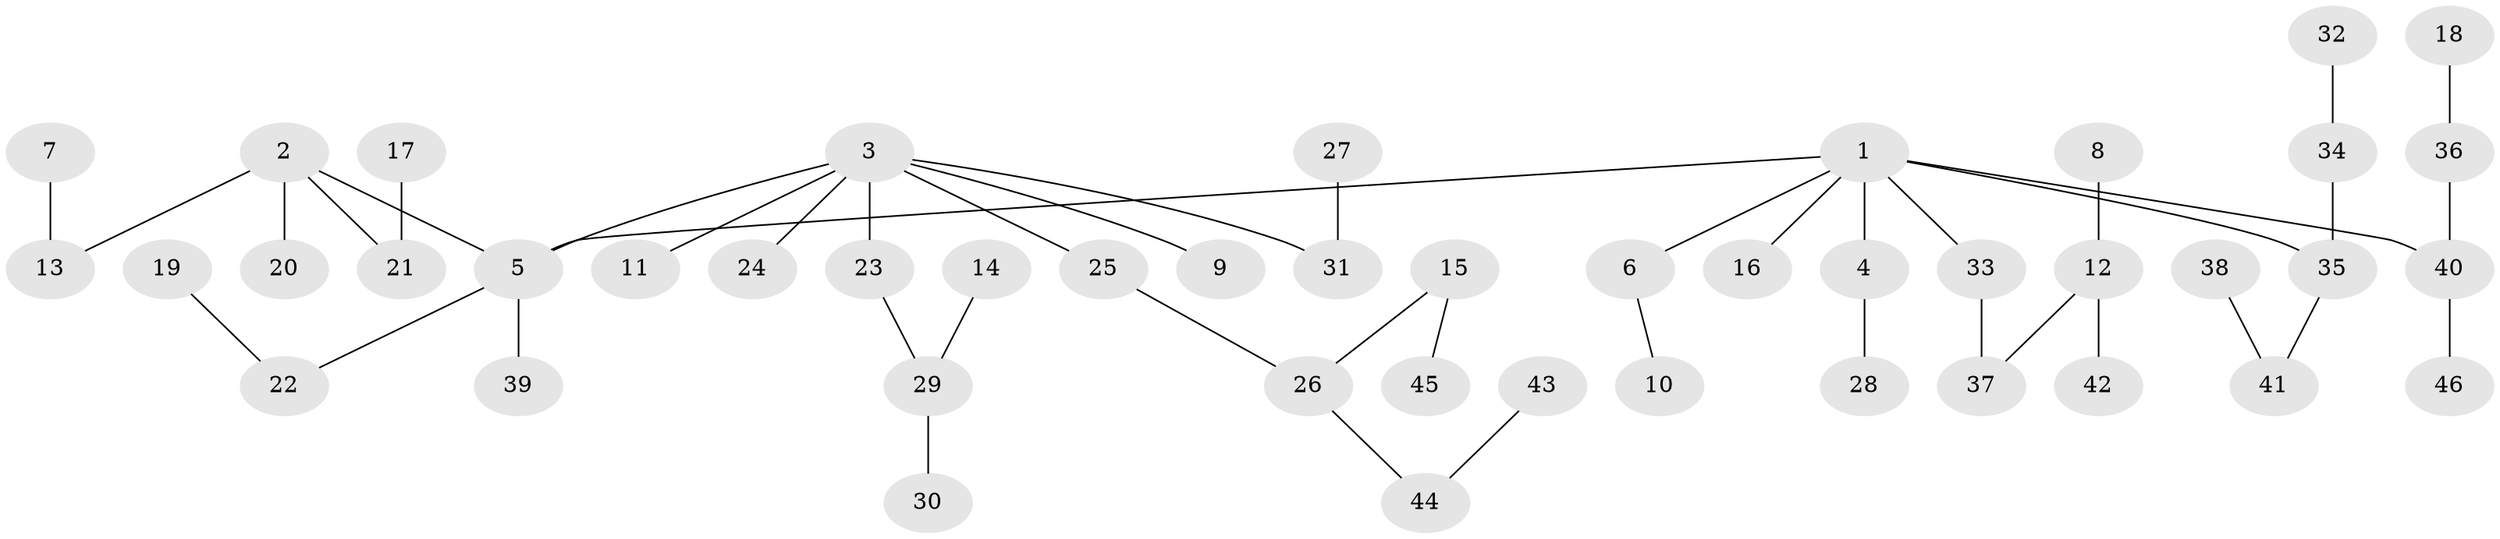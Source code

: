 // original degree distribution, {6: 0.01098901098901099, 4: 0.08791208791208792, 5: 0.03296703296703297, 3: 0.14285714285714285, 1: 0.4835164835164835, 2: 0.24175824175824176}
// Generated by graph-tools (version 1.1) at 2025/50/03/09/25 03:50:24]
// undirected, 46 vertices, 45 edges
graph export_dot {
graph [start="1"]
  node [color=gray90,style=filled];
  1;
  2;
  3;
  4;
  5;
  6;
  7;
  8;
  9;
  10;
  11;
  12;
  13;
  14;
  15;
  16;
  17;
  18;
  19;
  20;
  21;
  22;
  23;
  24;
  25;
  26;
  27;
  28;
  29;
  30;
  31;
  32;
  33;
  34;
  35;
  36;
  37;
  38;
  39;
  40;
  41;
  42;
  43;
  44;
  45;
  46;
  1 -- 4 [weight=1.0];
  1 -- 5 [weight=1.0];
  1 -- 6 [weight=1.0];
  1 -- 16 [weight=1.0];
  1 -- 33 [weight=1.0];
  1 -- 35 [weight=1.0];
  1 -- 40 [weight=1.0];
  2 -- 5 [weight=1.0];
  2 -- 13 [weight=1.0];
  2 -- 20 [weight=1.0];
  2 -- 21 [weight=1.0];
  3 -- 5 [weight=1.0];
  3 -- 9 [weight=1.0];
  3 -- 11 [weight=1.0];
  3 -- 23 [weight=1.0];
  3 -- 24 [weight=1.0];
  3 -- 25 [weight=1.0];
  3 -- 31 [weight=1.0];
  4 -- 28 [weight=1.0];
  5 -- 22 [weight=1.0];
  5 -- 39 [weight=1.0];
  6 -- 10 [weight=1.0];
  7 -- 13 [weight=1.0];
  8 -- 12 [weight=1.0];
  12 -- 37 [weight=1.0];
  12 -- 42 [weight=1.0];
  14 -- 29 [weight=1.0];
  15 -- 26 [weight=1.0];
  15 -- 45 [weight=1.0];
  17 -- 21 [weight=1.0];
  18 -- 36 [weight=1.0];
  19 -- 22 [weight=1.0];
  23 -- 29 [weight=1.0];
  25 -- 26 [weight=1.0];
  26 -- 44 [weight=1.0];
  27 -- 31 [weight=1.0];
  29 -- 30 [weight=1.0];
  32 -- 34 [weight=1.0];
  33 -- 37 [weight=1.0];
  34 -- 35 [weight=1.0];
  35 -- 41 [weight=1.0];
  36 -- 40 [weight=1.0];
  38 -- 41 [weight=1.0];
  40 -- 46 [weight=1.0];
  43 -- 44 [weight=1.0];
}
